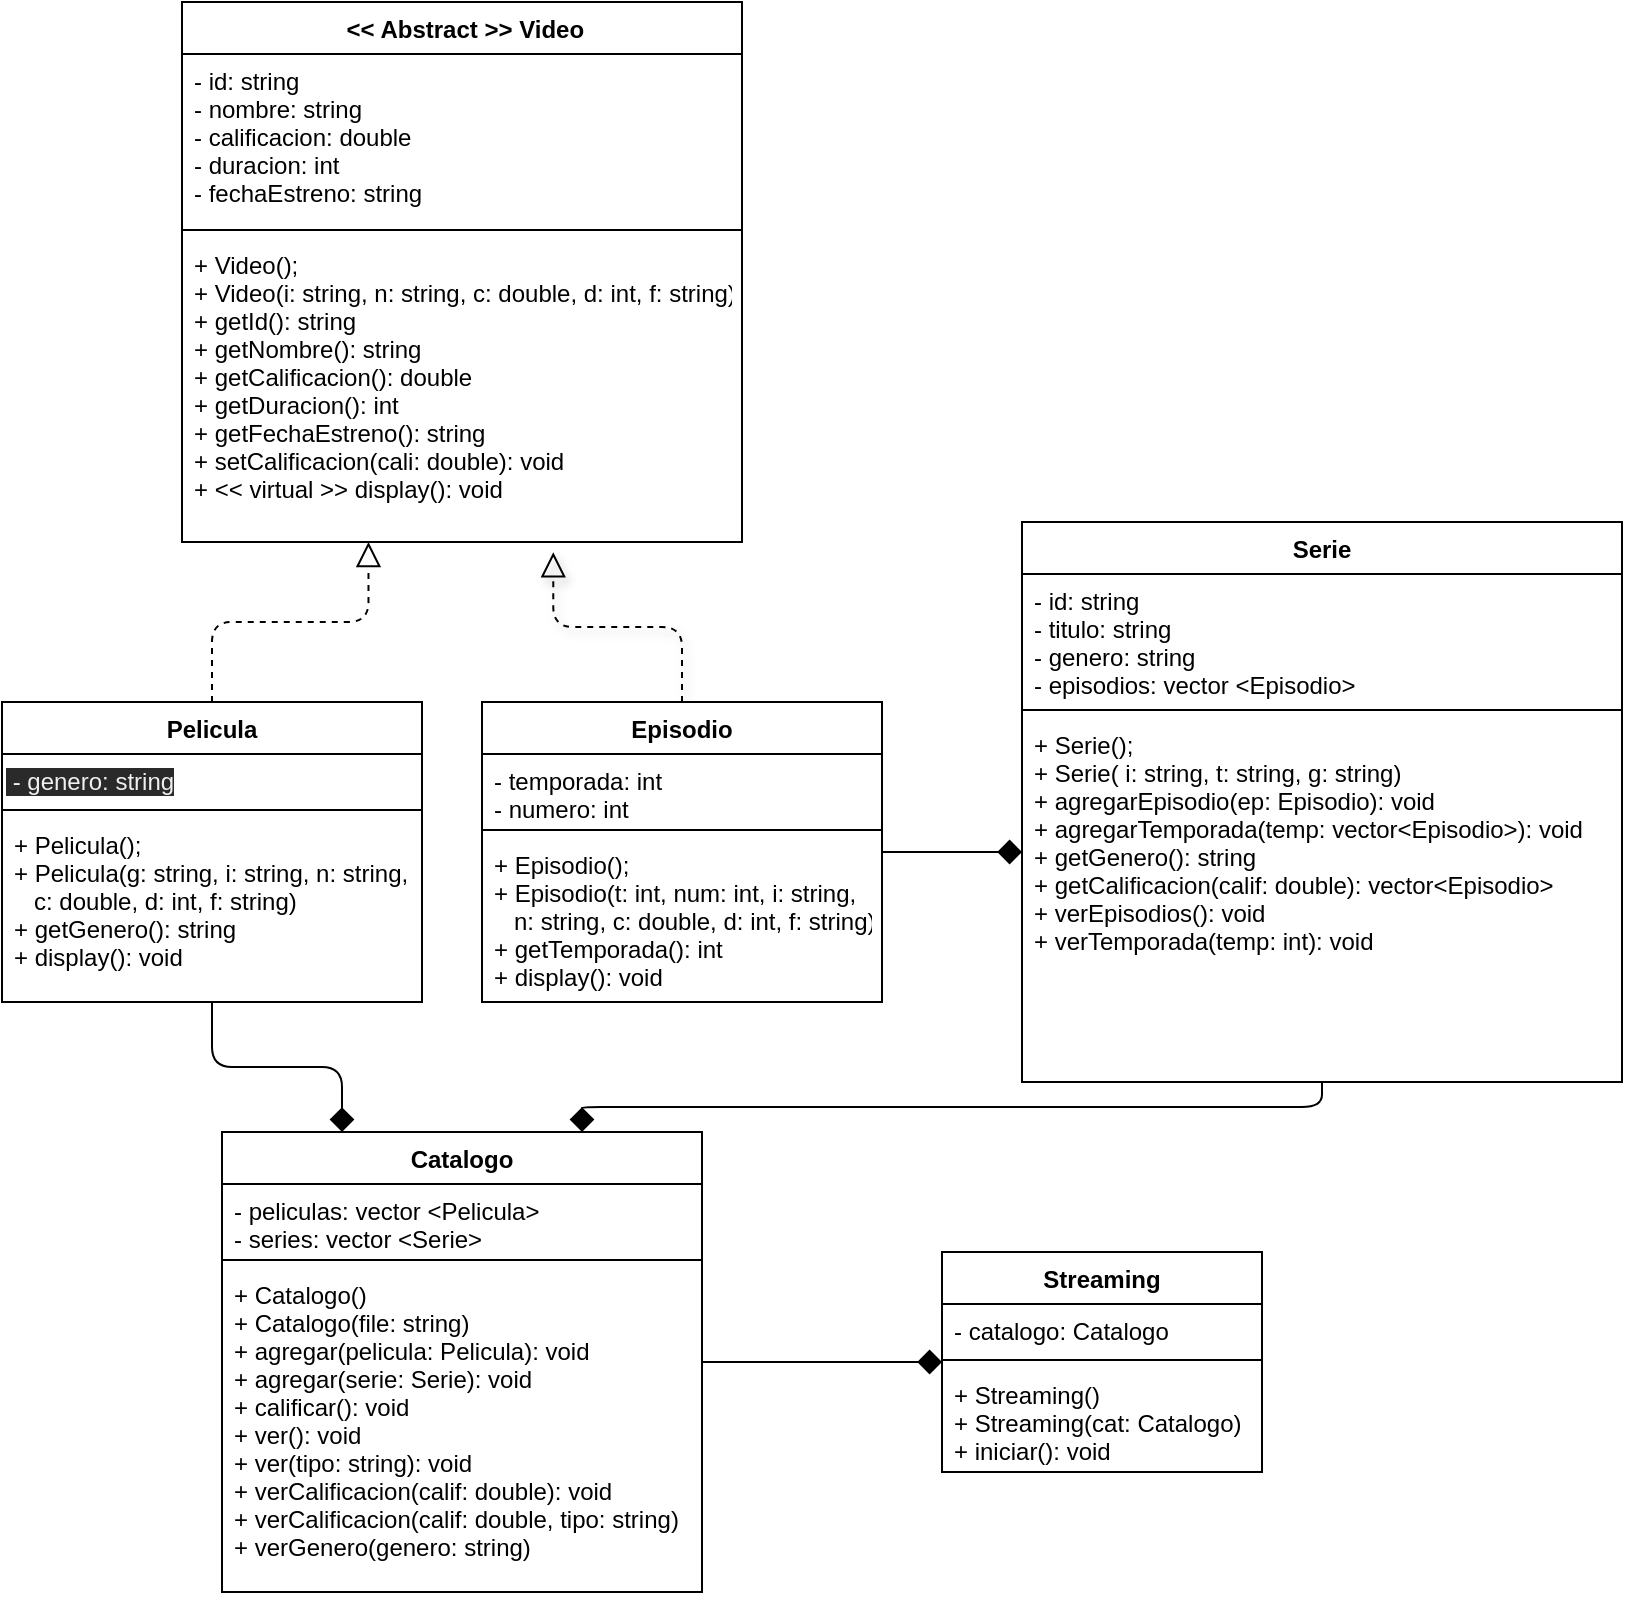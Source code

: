 <mxfile>
    <diagram name="Polimorfismo" id="WrhkKS1NCgMQSTT_F4kI">
        <mxGraphModel dx="1004" dy="489" grid="1" gridSize="10" guides="1" tooltips="1" connect="1" arrows="1" fold="1" page="1" pageScale="1" pageWidth="1169" pageHeight="827" math="0" shadow="0">
            <root>
                <mxCell id="28rAnF6bt6Dn-hRfDJhw-0"/>
                <mxCell id="28rAnF6bt6Dn-hRfDJhw-1" parent="28rAnF6bt6Dn-hRfDJhw-0"/>
                <mxCell id="28rAnF6bt6Dn-hRfDJhw-2" style="edgeStyle=elbowEdgeStyle;html=1;elbow=vertical;endArrow=block;endFill=0;endSize=10;entryX=0.333;entryY=1;entryDx=0;entryDy=0;entryPerimeter=0;dashed=1;" parent="28rAnF6bt6Dn-hRfDJhw-1" source="28rAnF6bt6Dn-hRfDJhw-4" target="28rAnF6bt6Dn-hRfDJhw-30" edge="1">
                    <mxGeometry relative="1" as="geometry">
                        <mxPoint x="240" y="240" as="targetPoint"/>
                    </mxGeometry>
                </mxCell>
                <mxCell id="28rAnF6bt6Dn-hRfDJhw-3" style="edgeStyle=elbowEdgeStyle;elbow=vertical;html=1;endArrow=diamond;endFill=1;endSize=10;entryX=0.25;entryY=0;entryDx=0;entryDy=0;" parent="28rAnF6bt6Dn-hRfDJhw-1" source="28rAnF6bt6Dn-hRfDJhw-4" target="28rAnF6bt6Dn-hRfDJhw-19" edge="1">
                    <mxGeometry relative="1" as="geometry">
                        <mxPoint x="260" y="585" as="targetPoint"/>
                    </mxGeometry>
                </mxCell>
                <mxCell id="28rAnF6bt6Dn-hRfDJhw-4" value="Pelicula" style="swimlane;fontStyle=1;align=center;verticalAlign=top;childLayout=stackLayout;horizontal=1;startSize=26;horizontalStack=0;resizeParent=1;resizeParentMax=0;resizeLast=0;collapsible=1;marginBottom=0;" parent="28rAnF6bt6Dn-hRfDJhw-1" vertex="1">
                    <mxGeometry x="50" y="370" width="210" height="150" as="geometry"/>
                </mxCell>
                <mxCell id="pNp_i3DSp9AEiQYBNM6J-0" value="&lt;span style=&quot;color: rgb(240 , 240 , 240) ; font-family: &amp;#34;helvetica&amp;#34; ; font-size: 12px ; font-style: normal ; font-weight: 400 ; letter-spacing: normal ; text-align: left ; text-indent: 0px ; text-transform: none ; word-spacing: 0px ; background-color: rgb(42 , 42 , 42) ; display: inline ; float: none&quot;&gt;&amp;nbsp;- genero: string&lt;/span&gt;" style="text;whiteSpace=wrap;html=1;" parent="28rAnF6bt6Dn-hRfDJhw-4" vertex="1">
                    <mxGeometry y="26" width="210" height="24" as="geometry"/>
                </mxCell>
                <mxCell id="28rAnF6bt6Dn-hRfDJhw-5" value="" style="line;strokeWidth=1;fillColor=none;align=left;verticalAlign=middle;spacingTop=-1;spacingLeft=3;spacingRight=3;rotatable=0;labelPosition=right;points=[];portConstraint=eastwest;" parent="28rAnF6bt6Dn-hRfDJhw-4" vertex="1">
                    <mxGeometry y="50" width="210" height="8" as="geometry"/>
                </mxCell>
                <mxCell id="28rAnF6bt6Dn-hRfDJhw-6" value="+ Pelicula();&#10;+ Pelicula(g: string, i: string, n: string, &#10;   c: double, d: int, f: string)&#10;+ getGenero(): string&#10;+ display(): void" style="text;strokeColor=none;fillColor=none;align=left;verticalAlign=top;spacingLeft=4;spacingRight=4;overflow=hidden;rotatable=0;points=[[0,0.5],[1,0.5]];portConstraint=eastwest;" parent="28rAnF6bt6Dn-hRfDJhw-4" vertex="1">
                    <mxGeometry y="58" width="210" height="92" as="geometry"/>
                </mxCell>
                <mxCell id="28rAnF6bt6Dn-hRfDJhw-7" style="edgeStyle=elbowEdgeStyle;html=1;elbow=vertical;endArrow=block;endFill=0;endSize=10;entryX=0.663;entryY=1.034;entryDx=0;entryDy=0;entryPerimeter=0;shadow=1;dashed=1;" parent="28rAnF6bt6Dn-hRfDJhw-1" source="28rAnF6bt6Dn-hRfDJhw-14" target="28rAnF6bt6Dn-hRfDJhw-30" edge="1">
                    <mxGeometry relative="1" as="geometry"/>
                </mxCell>
                <mxCell id="28rAnF6bt6Dn-hRfDJhw-8" style="edgeStyle=elbowEdgeStyle;elbow=vertical;html=1;entryX=0.75;entryY=0;entryDx=0;entryDy=0;endArrow=diamond;endFill=1;endSize=10;" parent="28rAnF6bt6Dn-hRfDJhw-1" source="28rAnF6bt6Dn-hRfDJhw-9" target="28rAnF6bt6Dn-hRfDJhw-19" edge="1">
                    <mxGeometry relative="1" as="geometry"/>
                </mxCell>
                <mxCell id="28rAnF6bt6Dn-hRfDJhw-9" value="Serie" style="swimlane;fontStyle=1;align=center;verticalAlign=top;childLayout=stackLayout;horizontal=1;startSize=26;horizontalStack=0;resizeParent=1;resizeParentMax=0;resizeLast=0;collapsible=1;marginBottom=0;" parent="28rAnF6bt6Dn-hRfDJhw-1" vertex="1">
                    <mxGeometry x="560" y="280" width="300" height="280" as="geometry"/>
                </mxCell>
                <mxCell id="28rAnF6bt6Dn-hRfDJhw-10" value="- id: string&#10;- titulo: string&#10;- genero: string&#10;- episodios: vector &lt;Episodio&gt;" style="text;strokeColor=none;fillColor=none;align=left;verticalAlign=top;spacingLeft=4;spacingRight=4;overflow=hidden;rotatable=0;points=[[0,0.5],[1,0.5]];portConstraint=eastwest;" parent="28rAnF6bt6Dn-hRfDJhw-9" vertex="1">
                    <mxGeometry y="26" width="300" height="64" as="geometry"/>
                </mxCell>
                <mxCell id="28rAnF6bt6Dn-hRfDJhw-11" value="" style="line;strokeWidth=1;fillColor=none;align=left;verticalAlign=middle;spacingTop=-1;spacingLeft=3;spacingRight=3;rotatable=0;labelPosition=right;points=[];portConstraint=eastwest;" parent="28rAnF6bt6Dn-hRfDJhw-9" vertex="1">
                    <mxGeometry y="90" width="300" height="8" as="geometry"/>
                </mxCell>
                <mxCell id="28rAnF6bt6Dn-hRfDJhw-12" value="+ Serie();&#10;+ Serie( i: string, t: string, g: string)&#10;+ agregarEpisodio(ep: Episodio): void&#10;+ agregarTemporada(temp: vector&lt;Episodio&gt;): void&#10;+ getGenero(): string&#10;+ getCalificacion(calif: double): vector&lt;Episodio&gt;&#10;+ verEpisodios(): void&#10;+ verTemporada(temp: int): void" style="text;strokeColor=none;fillColor=none;align=left;verticalAlign=top;spacingLeft=4;spacingRight=4;overflow=hidden;rotatable=0;points=[[0,0.5],[1,0.5]];portConstraint=eastwest;" parent="28rAnF6bt6Dn-hRfDJhw-9" vertex="1">
                    <mxGeometry y="98" width="300" height="182" as="geometry"/>
                </mxCell>
                <mxCell id="28rAnF6bt6Dn-hRfDJhw-13" style="edgeStyle=elbowEdgeStyle;elbow=vertical;html=1;endArrow=diamond;endFill=1;endSize=10;" parent="28rAnF6bt6Dn-hRfDJhw-1" source="28rAnF6bt6Dn-hRfDJhw-14" target="28rAnF6bt6Dn-hRfDJhw-9" edge="1">
                    <mxGeometry relative="1" as="geometry"/>
                </mxCell>
                <mxCell id="28rAnF6bt6Dn-hRfDJhw-14" value="Episodio" style="swimlane;fontStyle=1;align=center;verticalAlign=top;childLayout=stackLayout;horizontal=1;startSize=26;horizontalStack=0;resizeParent=1;resizeParentMax=0;resizeLast=0;collapsible=1;marginBottom=0;" parent="28rAnF6bt6Dn-hRfDJhw-1" vertex="1">
                    <mxGeometry x="290" y="370" width="200" height="150" as="geometry"/>
                </mxCell>
                <mxCell id="28rAnF6bt6Dn-hRfDJhw-15" value="- temporada: int&#10;- numero: int" style="text;strokeColor=none;fillColor=none;align=left;verticalAlign=top;spacingLeft=4;spacingRight=4;overflow=hidden;rotatable=0;points=[[0,0.5],[1,0.5]];portConstraint=eastwest;" parent="28rAnF6bt6Dn-hRfDJhw-14" vertex="1">
                    <mxGeometry y="26" width="200" height="34" as="geometry"/>
                </mxCell>
                <mxCell id="28rAnF6bt6Dn-hRfDJhw-16" value="" style="line;strokeWidth=1;fillColor=none;align=left;verticalAlign=middle;spacingTop=-1;spacingLeft=3;spacingRight=3;rotatable=0;labelPosition=right;points=[];portConstraint=eastwest;" parent="28rAnF6bt6Dn-hRfDJhw-14" vertex="1">
                    <mxGeometry y="60" width="200" height="8" as="geometry"/>
                </mxCell>
                <mxCell id="28rAnF6bt6Dn-hRfDJhw-17" value="+ Episodio();&#10;+ Episodio(t: int, num: int, i: string, &#10;   n: string, c: double, d: int, f: string)&#10;+ getTemporada(): int&#10;+ display(): void" style="text;strokeColor=none;fillColor=none;align=left;verticalAlign=top;spacingLeft=4;spacingRight=4;overflow=hidden;rotatable=0;points=[[0,0.5],[1,0.5]];portConstraint=eastwest;" parent="28rAnF6bt6Dn-hRfDJhw-14" vertex="1">
                    <mxGeometry y="68" width="200" height="82" as="geometry"/>
                </mxCell>
                <mxCell id="28rAnF6bt6Dn-hRfDJhw-18" style="edgeStyle=elbowEdgeStyle;elbow=vertical;html=1;endArrow=diamond;endFill=1;endSize=10;" parent="28rAnF6bt6Dn-hRfDJhw-1" source="28rAnF6bt6Dn-hRfDJhw-19" target="28rAnF6bt6Dn-hRfDJhw-23" edge="1">
                    <mxGeometry relative="1" as="geometry"/>
                </mxCell>
                <mxCell id="28rAnF6bt6Dn-hRfDJhw-19" value="Catalogo" style="swimlane;fontStyle=1;align=center;verticalAlign=top;childLayout=stackLayout;horizontal=1;startSize=26;horizontalStack=0;resizeParent=1;resizeParentMax=0;resizeLast=0;collapsible=1;marginBottom=0;" parent="28rAnF6bt6Dn-hRfDJhw-1" vertex="1">
                    <mxGeometry x="160" y="585" width="240" height="230" as="geometry"/>
                </mxCell>
                <mxCell id="28rAnF6bt6Dn-hRfDJhw-20" value="- peliculas: vector &lt;Pelicula&gt;&#10;- series: vector &lt;Serie&gt;" style="text;strokeColor=none;fillColor=none;align=left;verticalAlign=top;spacingLeft=4;spacingRight=4;overflow=hidden;rotatable=0;points=[[0,0.5],[1,0.5]];portConstraint=eastwest;" parent="28rAnF6bt6Dn-hRfDJhw-19" vertex="1">
                    <mxGeometry y="26" width="240" height="34" as="geometry"/>
                </mxCell>
                <mxCell id="28rAnF6bt6Dn-hRfDJhw-21" value="" style="line;strokeWidth=1;fillColor=none;align=left;verticalAlign=middle;spacingTop=-1;spacingLeft=3;spacingRight=3;rotatable=0;labelPosition=right;points=[];portConstraint=eastwest;" parent="28rAnF6bt6Dn-hRfDJhw-19" vertex="1">
                    <mxGeometry y="60" width="240" height="8" as="geometry"/>
                </mxCell>
                <mxCell id="28rAnF6bt6Dn-hRfDJhw-22" value="+ Catalogo()&#10;+ Catalogo(file: string)&#10;+ agregar(pelicula: Pelicula): void&#10;+ agregar(serie: Serie): void&#10;+ calificar(): void&#10;+ ver(): void&#10;+ ver(tipo: string): void&#10;+ verCalificacion(calif: double): void&#10;+ verCalificacion(calif: double, tipo: string)&#10;+ verGenero(genero: string)&#10;&#10;" style="text;strokeColor=none;fillColor=none;align=left;verticalAlign=top;spacingLeft=4;spacingRight=4;overflow=hidden;rotatable=0;points=[[0,0.5],[1,0.5]];portConstraint=eastwest;" parent="28rAnF6bt6Dn-hRfDJhw-19" vertex="1">
                    <mxGeometry y="68" width="240" height="162" as="geometry"/>
                </mxCell>
                <mxCell id="28rAnF6bt6Dn-hRfDJhw-23" value="Streaming" style="swimlane;fontStyle=1;align=center;verticalAlign=top;childLayout=stackLayout;horizontal=1;startSize=26;horizontalStack=0;resizeParent=1;resizeParentMax=0;resizeLast=0;collapsible=1;marginBottom=0;" parent="28rAnF6bt6Dn-hRfDJhw-1" vertex="1">
                    <mxGeometry x="520" y="645" width="160" height="110" as="geometry"/>
                </mxCell>
                <mxCell id="28rAnF6bt6Dn-hRfDJhw-24" value="- catalogo: Catalogo" style="text;strokeColor=none;fillColor=none;align=left;verticalAlign=top;spacingLeft=4;spacingRight=4;overflow=hidden;rotatable=0;points=[[0,0.5],[1,0.5]];portConstraint=eastwest;" parent="28rAnF6bt6Dn-hRfDJhw-23" vertex="1">
                    <mxGeometry y="26" width="160" height="24" as="geometry"/>
                </mxCell>
                <mxCell id="28rAnF6bt6Dn-hRfDJhw-25" value="" style="line;strokeWidth=1;fillColor=none;align=left;verticalAlign=middle;spacingTop=-1;spacingLeft=3;spacingRight=3;rotatable=0;labelPosition=right;points=[];portConstraint=eastwest;" parent="28rAnF6bt6Dn-hRfDJhw-23" vertex="1">
                    <mxGeometry y="50" width="160" height="8" as="geometry"/>
                </mxCell>
                <mxCell id="28rAnF6bt6Dn-hRfDJhw-26" value="+ Streaming()&#10;+ Streaming(cat: Catalogo)&#10;+ iniciar(): void" style="text;strokeColor=none;fillColor=none;align=left;verticalAlign=top;spacingLeft=4;spacingRight=4;overflow=hidden;rotatable=0;points=[[0,0.5],[1,0.5]];portConstraint=eastwest;" parent="28rAnF6bt6Dn-hRfDJhw-23" vertex="1">
                    <mxGeometry y="58" width="160" height="52" as="geometry"/>
                </mxCell>
                <mxCell id="28rAnF6bt6Dn-hRfDJhw-27" value=" &lt;&lt; Abstract &gt;&gt; Video" style="swimlane;fontStyle=1;align=center;verticalAlign=top;childLayout=stackLayout;horizontal=1;startSize=26;horizontalStack=0;resizeParent=1;resizeParentMax=0;resizeLast=0;collapsible=1;marginBottom=0;" parent="28rAnF6bt6Dn-hRfDJhw-1" vertex="1">
                    <mxGeometry x="140" y="20" width="280" height="270" as="geometry"/>
                </mxCell>
                <mxCell id="28rAnF6bt6Dn-hRfDJhw-28" value="- id: string&#10;- nombre: string&#10;- calificacion: double&#10;- duracion: int&#10;- fechaEstreno: string" style="text;strokeColor=none;fillColor=none;align=left;verticalAlign=top;spacingLeft=4;spacingRight=4;overflow=hidden;rotatable=0;points=[[0,0.5],[1,0.5]];portConstraint=eastwest;" parent="28rAnF6bt6Dn-hRfDJhw-27" vertex="1">
                    <mxGeometry y="26" width="280" height="84" as="geometry"/>
                </mxCell>
                <mxCell id="28rAnF6bt6Dn-hRfDJhw-29" value="" style="line;strokeWidth=1;fillColor=none;align=left;verticalAlign=middle;spacingTop=-1;spacingLeft=3;spacingRight=3;rotatable=0;labelPosition=right;points=[];portConstraint=eastwest;" parent="28rAnF6bt6Dn-hRfDJhw-27" vertex="1">
                    <mxGeometry y="110" width="280" height="8" as="geometry"/>
                </mxCell>
                <mxCell id="28rAnF6bt6Dn-hRfDJhw-30" value="+ Video();&#10;+ Video(i: string, n: string, c: double, d: int, f: string)&#10;+ getId(): string&#10;+ getNombre(): string&#10;+ getCalificacion(): double&#10;+ getDuracion(): int&#10;+ getFechaEstreno(): string&#10;+ setCalificacion(cali: double): void&#10;+ &lt;&lt; virtual &gt;&gt; display(): void" style="text;strokeColor=none;fillColor=none;align=left;verticalAlign=top;spacingLeft=4;spacingRight=4;overflow=hidden;rotatable=0;points=[[0,0.5],[1,0.5]];portConstraint=eastwest;" parent="28rAnF6bt6Dn-hRfDJhw-27" vertex="1">
                    <mxGeometry y="118" width="280" height="152" as="geometry"/>
                </mxCell>
            </root>
        </mxGraphModel>
    </diagram>
    <diagram id="cOssd6TcganFGh1e2TW0" name="Con herencia">
        <mxGraphModel dx="821" dy="462" grid="1" gridSize="10" guides="1" tooltips="1" connect="1" arrows="1" fold="1" page="1" pageScale="1" pageWidth="827" pageHeight="1169" math="0" shadow="0">
            <root>
                <mxCell id="T5nm55MeUte2zlouWv02-0"/>
                <mxCell id="T5nm55MeUte2zlouWv02-1" parent="T5nm55MeUte2zlouWv02-0"/>
                <mxCell id="fVbOGYJl7N9KpL7v7ysj-24" style="edgeStyle=elbowEdgeStyle;html=1;elbow=vertical;endArrow=block;endFill=0;endSize=10;" parent="T5nm55MeUte2zlouWv02-1" source="fVbOGYJl7N9KpL7v7ysj-0" edge="1">
                    <mxGeometry relative="1" as="geometry">
                        <mxPoint x="240" y="240" as="targetPoint"/>
                    </mxGeometry>
                </mxCell>
                <mxCell id="fVbOGYJl7N9KpL7v7ysj-27" style="edgeStyle=elbowEdgeStyle;elbow=vertical;html=1;endArrow=diamond;endFill=1;endSize=10;entryX=0.25;entryY=0;entryDx=0;entryDy=0;" parent="T5nm55MeUte2zlouWv02-1" source="fVbOGYJl7N9KpL7v7ysj-0" target="fVbOGYJl7N9KpL7v7ysj-12" edge="1">
                    <mxGeometry relative="1" as="geometry">
                        <mxPoint x="260" y="585" as="targetPoint"/>
                    </mxGeometry>
                </mxCell>
                <mxCell id="fVbOGYJl7N9KpL7v7ysj-0" value="Pelicula" style="swimlane;fontStyle=1;align=center;verticalAlign=top;childLayout=stackLayout;horizontal=1;startSize=26;horizontalStack=0;resizeParent=1;resizeParentMax=0;resizeLast=0;collapsible=1;marginBottom=0;" parent="T5nm55MeUte2zlouWv02-1" vertex="1">
                    <mxGeometry x="80" y="325" width="160" height="106" as="geometry"/>
                </mxCell>
                <mxCell id="fVbOGYJl7N9KpL7v7ysj-2" value="" style="line;strokeWidth=1;fillColor=none;align=left;verticalAlign=middle;spacingTop=-1;spacingLeft=3;spacingRight=3;rotatable=0;labelPosition=right;points=[];portConstraint=eastwest;" parent="fVbOGYJl7N9KpL7v7ysj-0" vertex="1">
                    <mxGeometry y="26" width="160" height="8" as="geometry"/>
                </mxCell>
                <mxCell id="fVbOGYJl7N9KpL7v7ysj-3" value="+ Pelicula();&#10;+ Pelicula(i: string, n: string,&#10;   g: string, c: double, &#10;   d: int, f: string)" style="text;strokeColor=none;fillColor=none;align=left;verticalAlign=top;spacingLeft=4;spacingRight=4;overflow=hidden;rotatable=0;points=[[0,0.5],[1,0.5]];portConstraint=eastwest;" parent="fVbOGYJl7N9KpL7v7ysj-0" vertex="1">
                    <mxGeometry y="34" width="160" height="72" as="geometry"/>
                </mxCell>
                <mxCell id="fVbOGYJl7N9KpL7v7ysj-25" style="edgeStyle=elbowEdgeStyle;html=1;elbow=vertical;endArrow=block;endFill=0;endSize=10;entryX=0.663;entryY=1.034;entryDx=0;entryDy=0;entryPerimeter=0;" parent="T5nm55MeUte2zlouWv02-1" source="fVbOGYJl7N9KpL7v7ysj-8" target="QQcUhdyStFtbgYhbvC0G-3" edge="1">
                    <mxGeometry relative="1" as="geometry"/>
                </mxCell>
                <mxCell id="fVbOGYJl7N9KpL7v7ysj-28" style="edgeStyle=elbowEdgeStyle;elbow=vertical;html=1;entryX=0.75;entryY=0;entryDx=0;entryDy=0;endArrow=diamond;endFill=1;endSize=10;" parent="T5nm55MeUte2zlouWv02-1" source="fVbOGYJl7N9KpL7v7ysj-4" target="fVbOGYJl7N9KpL7v7ysj-12" edge="1">
                    <mxGeometry relative="1" as="geometry"/>
                </mxCell>
                <mxCell id="fVbOGYJl7N9KpL7v7ysj-4" value="Serie" style="swimlane;fontStyle=1;align=center;verticalAlign=top;childLayout=stackLayout;horizontal=1;startSize=26;horizontalStack=0;resizeParent=1;resizeParentMax=0;resizeLast=0;collapsible=1;marginBottom=0;" parent="T5nm55MeUte2zlouWv02-1" vertex="1">
                    <mxGeometry x="550" y="325" width="170" height="110" as="geometry"/>
                </mxCell>
                <mxCell id="fVbOGYJl7N9KpL7v7ysj-5" value="- titulo: string&#10;- episodios: vector &lt;Episodio&gt;" style="text;strokeColor=none;fillColor=none;align=left;verticalAlign=top;spacingLeft=4;spacingRight=4;overflow=hidden;rotatable=0;points=[[0,0.5],[1,0.5]];portConstraint=eastwest;" parent="fVbOGYJl7N9KpL7v7ysj-4" vertex="1">
                    <mxGeometry y="26" width="170" height="34" as="geometry"/>
                </mxCell>
                <mxCell id="fVbOGYJl7N9KpL7v7ysj-6" value="" style="line;strokeWidth=1;fillColor=none;align=left;verticalAlign=middle;spacingTop=-1;spacingLeft=3;spacingRight=3;rotatable=0;labelPosition=right;points=[];portConstraint=eastwest;" parent="fVbOGYJl7N9KpL7v7ysj-4" vertex="1">
                    <mxGeometry y="60" width="170" height="8" as="geometry"/>
                </mxCell>
                <mxCell id="fVbOGYJl7N9KpL7v7ysj-7" value="+ verEpisodios(): void&#10;+ verTemporada(temp: int): void" style="text;strokeColor=none;fillColor=none;align=left;verticalAlign=top;spacingLeft=4;spacingRight=4;overflow=hidden;rotatable=0;points=[[0,0.5],[1,0.5]];portConstraint=eastwest;" parent="fVbOGYJl7N9KpL7v7ysj-4" vertex="1">
                    <mxGeometry y="68" width="170" height="42" as="geometry"/>
                </mxCell>
                <mxCell id="fVbOGYJl7N9KpL7v7ysj-26" style="edgeStyle=elbowEdgeStyle;elbow=vertical;html=1;endArrow=diamond;endFill=1;endSize=10;" parent="T5nm55MeUte2zlouWv02-1" source="fVbOGYJl7N9KpL7v7ysj-8" target="fVbOGYJl7N9KpL7v7ysj-4" edge="1">
                    <mxGeometry relative="1" as="geometry"/>
                </mxCell>
                <mxCell id="fVbOGYJl7N9KpL7v7ysj-8" value="Episodio" style="swimlane;fontStyle=1;align=center;verticalAlign=top;childLayout=stackLayout;horizontal=1;startSize=26;horizontalStack=0;resizeParent=1;resizeParentMax=0;resizeLast=0;collapsible=1;marginBottom=0;" parent="T5nm55MeUte2zlouWv02-1" vertex="1">
                    <mxGeometry x="320" y="325" width="160" height="150" as="geometry"/>
                </mxCell>
                <mxCell id="fVbOGYJl7N9KpL7v7ysj-9" value="- temporada: int&#10;- numero: int" style="text;strokeColor=none;fillColor=none;align=left;verticalAlign=top;spacingLeft=4;spacingRight=4;overflow=hidden;rotatable=0;points=[[0,0.5],[1,0.5]];portConstraint=eastwest;" parent="fVbOGYJl7N9KpL7v7ysj-8" vertex="1">
                    <mxGeometry y="26" width="160" height="34" as="geometry"/>
                </mxCell>
                <mxCell id="fVbOGYJl7N9KpL7v7ysj-10" value="" style="line;strokeWidth=1;fillColor=none;align=left;verticalAlign=middle;spacingTop=-1;spacingLeft=3;spacingRight=3;rotatable=0;labelPosition=right;points=[];portConstraint=eastwest;" parent="fVbOGYJl7N9KpL7v7ysj-8" vertex="1">
                    <mxGeometry y="60" width="160" height="8" as="geometry"/>
                </mxCell>
                <mxCell id="fVbOGYJl7N9KpL7v7ysj-11" value="+ Episodio();&#10;+ Episodio(t: int, num: int, &#10;   i: string, n: string,&#10;   g: string, c: double,&#10;   d: int, f: string)" style="text;strokeColor=none;fillColor=none;align=left;verticalAlign=top;spacingLeft=4;spacingRight=4;overflow=hidden;rotatable=0;points=[[0,0.5],[1,0.5]];portConstraint=eastwest;" parent="fVbOGYJl7N9KpL7v7ysj-8" vertex="1">
                    <mxGeometry y="68" width="160" height="82" as="geometry"/>
                </mxCell>
                <mxCell id="ZW0gnfVC6tNqK-3iAM7L-2" style="edgeStyle=elbowEdgeStyle;elbow=vertical;html=1;endArrow=diamond;endFill=1;endSize=10;" parent="T5nm55MeUte2zlouWv02-1" source="fVbOGYJl7N9KpL7v7ysj-12" target="fVbOGYJl7N9KpL7v7ysj-16" edge="1">
                    <mxGeometry relative="1" as="geometry"/>
                </mxCell>
                <mxCell id="fVbOGYJl7N9KpL7v7ysj-12" value="Catalogo" style="swimlane;fontStyle=1;align=center;verticalAlign=top;childLayout=stackLayout;horizontal=1;startSize=26;horizontalStack=0;resizeParent=1;resizeParentMax=0;resizeLast=0;collapsible=1;marginBottom=0;" parent="T5nm55MeUte2zlouWv02-1" vertex="1">
                    <mxGeometry x="160" y="640" width="240" height="140" as="geometry"/>
                </mxCell>
                <mxCell id="fVbOGYJl7N9KpL7v7ysj-13" value="- peliculas: vector &lt;Pelicula&gt;&#10;- series: vector &lt;Serie&gt;" style="text;strokeColor=none;fillColor=none;align=left;verticalAlign=top;spacingLeft=4;spacingRight=4;overflow=hidden;rotatable=0;points=[[0,0.5],[1,0.5]];portConstraint=eastwest;" parent="fVbOGYJl7N9KpL7v7ysj-12" vertex="1">
                    <mxGeometry y="26" width="240" height="34" as="geometry"/>
                </mxCell>
                <mxCell id="fVbOGYJl7N9KpL7v7ysj-14" value="" style="line;strokeWidth=1;fillColor=none;align=left;verticalAlign=middle;spacingTop=-1;spacingLeft=3;spacingRight=3;rotatable=0;labelPosition=right;points=[];portConstraint=eastwest;" parent="fVbOGYJl7N9KpL7v7ysj-12" vertex="1">
                    <mxGeometry y="60" width="240" height="8" as="geometry"/>
                </mxCell>
                <mxCell id="fVbOGYJl7N9KpL7v7ysj-15" value="+ cargarCatalogo(file: string): void&#10;+ verCalificacion(calif: int): void&#10;+ verCalificacion(calif: int, tipo: string): void&#10;+ verGenero(): void&#10;" style="text;strokeColor=none;fillColor=none;align=left;verticalAlign=top;spacingLeft=4;spacingRight=4;overflow=hidden;rotatable=0;points=[[0,0.5],[1,0.5]];portConstraint=eastwest;" parent="fVbOGYJl7N9KpL7v7ysj-12" vertex="1">
                    <mxGeometry y="68" width="240" height="72" as="geometry"/>
                </mxCell>
                <mxCell id="fVbOGYJl7N9KpL7v7ysj-16" value="Streaming" style="swimlane;fontStyle=1;align=center;verticalAlign=top;childLayout=stackLayout;horizontal=1;startSize=26;horizontalStack=0;resizeParent=1;resizeParentMax=0;resizeLast=0;collapsible=1;marginBottom=0;" parent="T5nm55MeUte2zlouWv02-1" vertex="1">
                    <mxGeometry x="520" y="645" width="160" height="110" as="geometry"/>
                </mxCell>
                <mxCell id="fVbOGYJl7N9KpL7v7ysj-17" value="- catalogo: Catalogo" style="text;strokeColor=none;fillColor=none;align=left;verticalAlign=top;spacingLeft=4;spacingRight=4;overflow=hidden;rotatable=0;points=[[0,0.5],[1,0.5]];portConstraint=eastwest;" parent="fVbOGYJl7N9KpL7v7ysj-16" vertex="1">
                    <mxGeometry y="26" width="160" height="24" as="geometry"/>
                </mxCell>
                <mxCell id="fVbOGYJl7N9KpL7v7ysj-18" value="" style="line;strokeWidth=1;fillColor=none;align=left;verticalAlign=middle;spacingTop=-1;spacingLeft=3;spacingRight=3;rotatable=0;labelPosition=right;points=[];portConstraint=eastwest;" parent="fVbOGYJl7N9KpL7v7ysj-16" vertex="1">
                    <mxGeometry y="50" width="160" height="8" as="geometry"/>
                </mxCell>
                <mxCell id="fVbOGYJl7N9KpL7v7ysj-19" value="+ Streaming()&#10;+ Streaming(cat: Catalogo)&#10;+ iniciar(): void" style="text;strokeColor=none;fillColor=none;align=left;verticalAlign=top;spacingLeft=4;spacingRight=4;overflow=hidden;rotatable=0;points=[[0,0.5],[1,0.5]];portConstraint=eastwest;" parent="fVbOGYJl7N9KpL7v7ysj-16" vertex="1">
                    <mxGeometry y="58" width="160" height="52" as="geometry"/>
                </mxCell>
                <mxCell id="QQcUhdyStFtbgYhbvC0G-0" value="Video" style="swimlane;fontStyle=1;align=center;verticalAlign=top;childLayout=stackLayout;horizontal=1;startSize=26;horizontalStack=0;resizeParent=1;resizeParentMax=0;resizeLast=0;collapsible=1;marginBottom=0;" parent="T5nm55MeUte2zlouWv02-1" vertex="1">
                    <mxGeometry x="160" y="40" width="240" height="200" as="geometry"/>
                </mxCell>
                <mxCell id="QQcUhdyStFtbgYhbvC0G-1" value="- id: string&#10;- nombre: string&#10;- genero: string&#10;- calificacion: double&#10;- duracion: int&#10;- fechaEstreno: string" style="text;strokeColor=none;fillColor=none;align=left;verticalAlign=top;spacingLeft=4;spacingRight=4;overflow=hidden;rotatable=0;points=[[0,0.5],[1,0.5]];portConstraint=eastwest;" parent="QQcUhdyStFtbgYhbvC0G-0" vertex="1">
                    <mxGeometry y="26" width="240" height="94" as="geometry"/>
                </mxCell>
                <mxCell id="QQcUhdyStFtbgYhbvC0G-2" value="" style="line;strokeWidth=1;fillColor=none;align=left;verticalAlign=middle;spacingTop=-1;spacingLeft=3;spacingRight=3;rotatable=0;labelPosition=right;points=[];portConstraint=eastwest;" parent="QQcUhdyStFtbgYhbvC0G-0" vertex="1">
                    <mxGeometry y="120" width="240" height="8" as="geometry"/>
                </mxCell>
                <mxCell id="QQcUhdyStFtbgYhbvC0G-3" value="+ Video();&#10;+ Video(i: string, n: string, g: string,&#10;   c: double, d: int, f: string)&#10;+ calificar(): void" style="text;strokeColor=none;fillColor=none;align=left;verticalAlign=top;spacingLeft=4;spacingRight=4;overflow=hidden;rotatable=0;points=[[0,0.5],[1,0.5]];portConstraint=eastwest;" parent="QQcUhdyStFtbgYhbvC0G-0" vertex="1">
                    <mxGeometry y="128" width="240" height="72" as="geometry"/>
                </mxCell>
            </root>
        </mxGraphModel>
    </diagram>
    <diagram id="g5spBLx_vvhdmmsODNRa" name="Sin herencia">
        <mxGraphModel dx="821" dy="462" grid="1" gridSize="10" guides="1" tooltips="1" connect="1" arrows="1" fold="1" page="1" pageScale="1" pageWidth="850" pageHeight="1100" math="0" shadow="0">
            <root>
                <mxCell id="0"/>
                <mxCell id="1" parent="0"/>
                <mxCell id="QxtTkssoRdPkQcseXRFo-1" style="edgeStyle=elbowEdgeStyle;elbow=vertical;html=1;entryX=0.25;entryY=0;entryDx=0;entryDy=0;endArrow=diamond;endFill=1;endSize=10;" parent="1" source="AoSy73QFJX3JCVjSRs7S-1" target="AoSy73QFJX3JCVjSRs7S-13" edge="1">
                    <mxGeometry relative="1" as="geometry">
                        <Array as="points">
                            <mxPoint x="140" y="320"/>
                        </Array>
                    </mxGeometry>
                </mxCell>
                <mxCell id="AoSy73QFJX3JCVjSRs7S-1" value="Pelicula" style="swimlane;fontStyle=1;align=center;verticalAlign=top;childLayout=stackLayout;horizontal=1;startSize=26;horizontalStack=0;resizeParent=1;resizeParentMax=0;resizeLast=0;collapsible=1;marginBottom=0;" parent="1" vertex="1">
                    <mxGeometry x="40" y="40" width="160" height="210" as="geometry"/>
                </mxCell>
                <mxCell id="AoSy73QFJX3JCVjSRs7S-2" value="- id: string&#10;- nombre: string&#10;- genero: string&#10;- calificacion: double&#10;- duracion: int&#10;- fechaEstreno: string" style="text;strokeColor=none;fillColor=none;align=left;verticalAlign=top;spacingLeft=4;spacingRight=4;overflow=hidden;rotatable=0;points=[[0,0.5],[1,0.5]];portConstraint=eastwest;" parent="AoSy73QFJX3JCVjSRs7S-1" vertex="1">
                    <mxGeometry y="26" width="160" height="94" as="geometry"/>
                </mxCell>
                <mxCell id="AoSy73QFJX3JCVjSRs7S-3" value="" style="line;strokeWidth=1;fillColor=none;align=left;verticalAlign=middle;spacingTop=-1;spacingLeft=3;spacingRight=3;rotatable=0;labelPosition=right;points=[];portConstraint=eastwest;" parent="AoSy73QFJX3JCVjSRs7S-1" vertex="1">
                    <mxGeometry y="120" width="160" height="8" as="geometry"/>
                </mxCell>
                <mxCell id="AoSy73QFJX3JCVjSRs7S-4" value="+ Pelicula();&#10;+ Pelicula(i: string, n: string,&#10;   g: string, c: double, &#10;   d: int, f: string)&#10;+ calificar(): void" style="text;strokeColor=none;fillColor=none;align=left;verticalAlign=top;spacingLeft=4;spacingRight=4;overflow=hidden;rotatable=0;points=[[0,0.5],[1,0.5]];portConstraint=eastwest;" parent="AoSy73QFJX3JCVjSRs7S-1" vertex="1">
                    <mxGeometry y="128" width="160" height="82" as="geometry"/>
                </mxCell>
                <mxCell id="YCSqcsDj1qF5dxDRjAv_-1" style="edgeStyle=elbowEdgeStyle;elbow=vertical;html=1;entryX=0.75;entryY=0;entryDx=0;entryDy=0;endArrow=diamond;endFill=1;endSize=10;" parent="1" source="AoSy73QFJX3JCVjSRs7S-5" target="AoSy73QFJX3JCVjSRs7S-13" edge="1">
                    <mxGeometry relative="1" as="geometry">
                        <Array as="points">
                            <mxPoint x="440" y="320"/>
                        </Array>
                    </mxGeometry>
                </mxCell>
                <mxCell id="AoSy73QFJX3JCVjSRs7S-5" value="Serie" style="swimlane;fontStyle=1;align=center;verticalAlign=top;childLayout=stackLayout;horizontal=1;startSize=26;horizontalStack=0;resizeParent=1;resizeParentMax=0;resizeLast=0;collapsible=1;marginBottom=0;" parent="1" vertex="1">
                    <mxGeometry x="510" y="40" width="170" height="110" as="geometry"/>
                </mxCell>
                <mxCell id="AoSy73QFJX3JCVjSRs7S-6" value="- titulo: string&#10;- episodios: vector &lt;Episodio&gt;" style="text;strokeColor=none;fillColor=none;align=left;verticalAlign=top;spacingLeft=4;spacingRight=4;overflow=hidden;rotatable=0;points=[[0,0.5],[1,0.5]];portConstraint=eastwest;" parent="AoSy73QFJX3JCVjSRs7S-5" vertex="1">
                    <mxGeometry y="26" width="170" height="34" as="geometry"/>
                </mxCell>
                <mxCell id="AoSy73QFJX3JCVjSRs7S-7" value="" style="line;strokeWidth=1;fillColor=none;align=left;verticalAlign=middle;spacingTop=-1;spacingLeft=3;spacingRight=3;rotatable=0;labelPosition=right;points=[];portConstraint=eastwest;" parent="AoSy73QFJX3JCVjSRs7S-5" vertex="1">
                    <mxGeometry y="60" width="170" height="8" as="geometry"/>
                </mxCell>
                <mxCell id="AoSy73QFJX3JCVjSRs7S-8" value="+ verEpisodios(): void&#10;+ verTemporada(temp: int): void" style="text;strokeColor=none;fillColor=none;align=left;verticalAlign=top;spacingLeft=4;spacingRight=4;overflow=hidden;rotatable=0;points=[[0,0.5],[1,0.5]];portConstraint=eastwest;" parent="AoSy73QFJX3JCVjSRs7S-5" vertex="1">
                    <mxGeometry y="68" width="170" height="42" as="geometry"/>
                </mxCell>
                <mxCell id="Yo_bEBfc0LVFmbFADjJh-1" style="edgeStyle=elbowEdgeStyle;elbow=vertical;html=1;endArrow=diamond;endFill=1;endSize=10;" parent="1" source="AoSy73QFJX3JCVjSRs7S-9" target="AoSy73QFJX3JCVjSRs7S-5" edge="1">
                    <mxGeometry relative="1" as="geometry"/>
                </mxCell>
                <mxCell id="AoSy73QFJX3JCVjSRs7S-9" value="Episodio" style="swimlane;fontStyle=1;align=center;verticalAlign=top;childLayout=stackLayout;horizontal=1;startSize=26;horizontalStack=0;resizeParent=1;resizeParentMax=0;resizeLast=0;collapsible=1;marginBottom=0;" parent="1" vertex="1">
                    <mxGeometry x="280" y="40" width="160" height="260" as="geometry"/>
                </mxCell>
                <mxCell id="AoSy73QFJX3JCVjSRs7S-10" value="- id: string&#10;- nombre: string&#10;- genero: string&#10;- calificacion: double&#10;- duracion: int&#10;- fechaEstreno: string&#10;- temporada: int&#10;- numero: int" style="text;strokeColor=none;fillColor=none;align=left;verticalAlign=top;spacingLeft=4;spacingRight=4;overflow=hidden;rotatable=0;points=[[0,0.5],[1,0.5]];portConstraint=eastwest;" parent="AoSy73QFJX3JCVjSRs7S-9" vertex="1">
                    <mxGeometry y="26" width="160" height="124" as="geometry"/>
                </mxCell>
                <mxCell id="AoSy73QFJX3JCVjSRs7S-11" value="" style="line;strokeWidth=1;fillColor=none;align=left;verticalAlign=middle;spacingTop=-1;spacingLeft=3;spacingRight=3;rotatable=0;labelPosition=right;points=[];portConstraint=eastwest;" parent="AoSy73QFJX3JCVjSRs7S-9" vertex="1">
                    <mxGeometry y="150" width="160" height="8" as="geometry"/>
                </mxCell>
                <mxCell id="AoSy73QFJX3JCVjSRs7S-12" value="+ Episodio();&#10;+ Episodio(t: int, num: int, &#10;   i: string, n: string,&#10;   g: string, c: double,&#10;   d: int, f: string)&#10;+ calificar(): void" style="text;strokeColor=none;fillColor=none;align=left;verticalAlign=top;spacingLeft=4;spacingRight=4;overflow=hidden;rotatable=0;points=[[0,0.5],[1,0.5]];portConstraint=eastwest;" parent="AoSy73QFJX3JCVjSRs7S-9" vertex="1">
                    <mxGeometry y="158" width="160" height="102" as="geometry"/>
                </mxCell>
                <mxCell id="ZbAvCyaeQ8baSzAl8Qjd-1" style="edgeStyle=elbowEdgeStyle;elbow=vertical;html=1;endArrow=diamond;endFill=1;endSize=10;" parent="1" source="AoSy73QFJX3JCVjSRs7S-13" target="AoSy73QFJX3JCVjSRs7S-17" edge="1">
                    <mxGeometry relative="1" as="geometry"/>
                </mxCell>
                <mxCell id="AoSy73QFJX3JCVjSRs7S-13" value="Catalogo" style="swimlane;fontStyle=1;align=center;verticalAlign=top;childLayout=stackLayout;horizontal=1;startSize=26;horizontalStack=0;resizeParent=1;resizeParentMax=0;resizeLast=0;collapsible=1;marginBottom=0;" parent="1" vertex="1">
                    <mxGeometry x="120" y="360" width="240" height="140" as="geometry"/>
                </mxCell>
                <mxCell id="AoSy73QFJX3JCVjSRs7S-14" value="- peliculas: vector &lt;Pelicula&gt;&#10;- series: vector &lt;Serie&gt;" style="text;strokeColor=none;fillColor=none;align=left;verticalAlign=top;spacingLeft=4;spacingRight=4;overflow=hidden;rotatable=0;points=[[0,0.5],[1,0.5]];portConstraint=eastwest;" parent="AoSy73QFJX3JCVjSRs7S-13" vertex="1">
                    <mxGeometry y="26" width="240" height="34" as="geometry"/>
                </mxCell>
                <mxCell id="AoSy73QFJX3JCVjSRs7S-15" value="" style="line;strokeWidth=1;fillColor=none;align=left;verticalAlign=middle;spacingTop=-1;spacingLeft=3;spacingRight=3;rotatable=0;labelPosition=right;points=[];portConstraint=eastwest;" parent="AoSy73QFJX3JCVjSRs7S-13" vertex="1">
                    <mxGeometry y="60" width="240" height="8" as="geometry"/>
                </mxCell>
                <mxCell id="AoSy73QFJX3JCVjSRs7S-16" value="+ cargarCatalogo(file: string): void&#10;+ verCalificacion(calif: int): void&#10;+ verCalificacion(calif: int, tipo: string): void&#10;+ verGenero(): void&#10;" style="text;strokeColor=none;fillColor=none;align=left;verticalAlign=top;spacingLeft=4;spacingRight=4;overflow=hidden;rotatable=0;points=[[0,0.5],[1,0.5]];portConstraint=eastwest;" parent="AoSy73QFJX3JCVjSRs7S-13" vertex="1">
                    <mxGeometry y="68" width="240" height="72" as="geometry"/>
                </mxCell>
                <mxCell id="AoSy73QFJX3JCVjSRs7S-17" value="Streaming" style="swimlane;fontStyle=1;align=center;verticalAlign=top;childLayout=stackLayout;horizontal=1;startSize=26;horizontalStack=0;resizeParent=1;resizeParentMax=0;resizeLast=0;collapsible=1;marginBottom=0;" parent="1" vertex="1">
                    <mxGeometry x="480" y="365" width="160" height="110" as="geometry"/>
                </mxCell>
                <mxCell id="AoSy73QFJX3JCVjSRs7S-18" value="- catalogo: Catalogo" style="text;strokeColor=none;fillColor=none;align=left;verticalAlign=top;spacingLeft=4;spacingRight=4;overflow=hidden;rotatable=0;points=[[0,0.5],[1,0.5]];portConstraint=eastwest;" parent="AoSy73QFJX3JCVjSRs7S-17" vertex="1">
                    <mxGeometry y="26" width="160" height="24" as="geometry"/>
                </mxCell>
                <mxCell id="AoSy73QFJX3JCVjSRs7S-19" value="" style="line;strokeWidth=1;fillColor=none;align=left;verticalAlign=middle;spacingTop=-1;spacingLeft=3;spacingRight=3;rotatable=0;labelPosition=right;points=[];portConstraint=eastwest;" parent="AoSy73QFJX3JCVjSRs7S-17" vertex="1">
                    <mxGeometry y="50" width="160" height="8" as="geometry"/>
                </mxCell>
                <mxCell id="AoSy73QFJX3JCVjSRs7S-20" value="+ Streaming()&#10;+ Streaming(cat: Catalogo)&#10;+ iniciar(): void" style="text;strokeColor=none;fillColor=none;align=left;verticalAlign=top;spacingLeft=4;spacingRight=4;overflow=hidden;rotatable=0;points=[[0,0.5],[1,0.5]];portConstraint=eastwest;" parent="AoSy73QFJX3JCVjSRs7S-17" vertex="1">
                    <mxGeometry y="58" width="160" height="52" as="geometry"/>
                </mxCell>
            </root>
        </mxGraphModel>
    </diagram>
</mxfile>